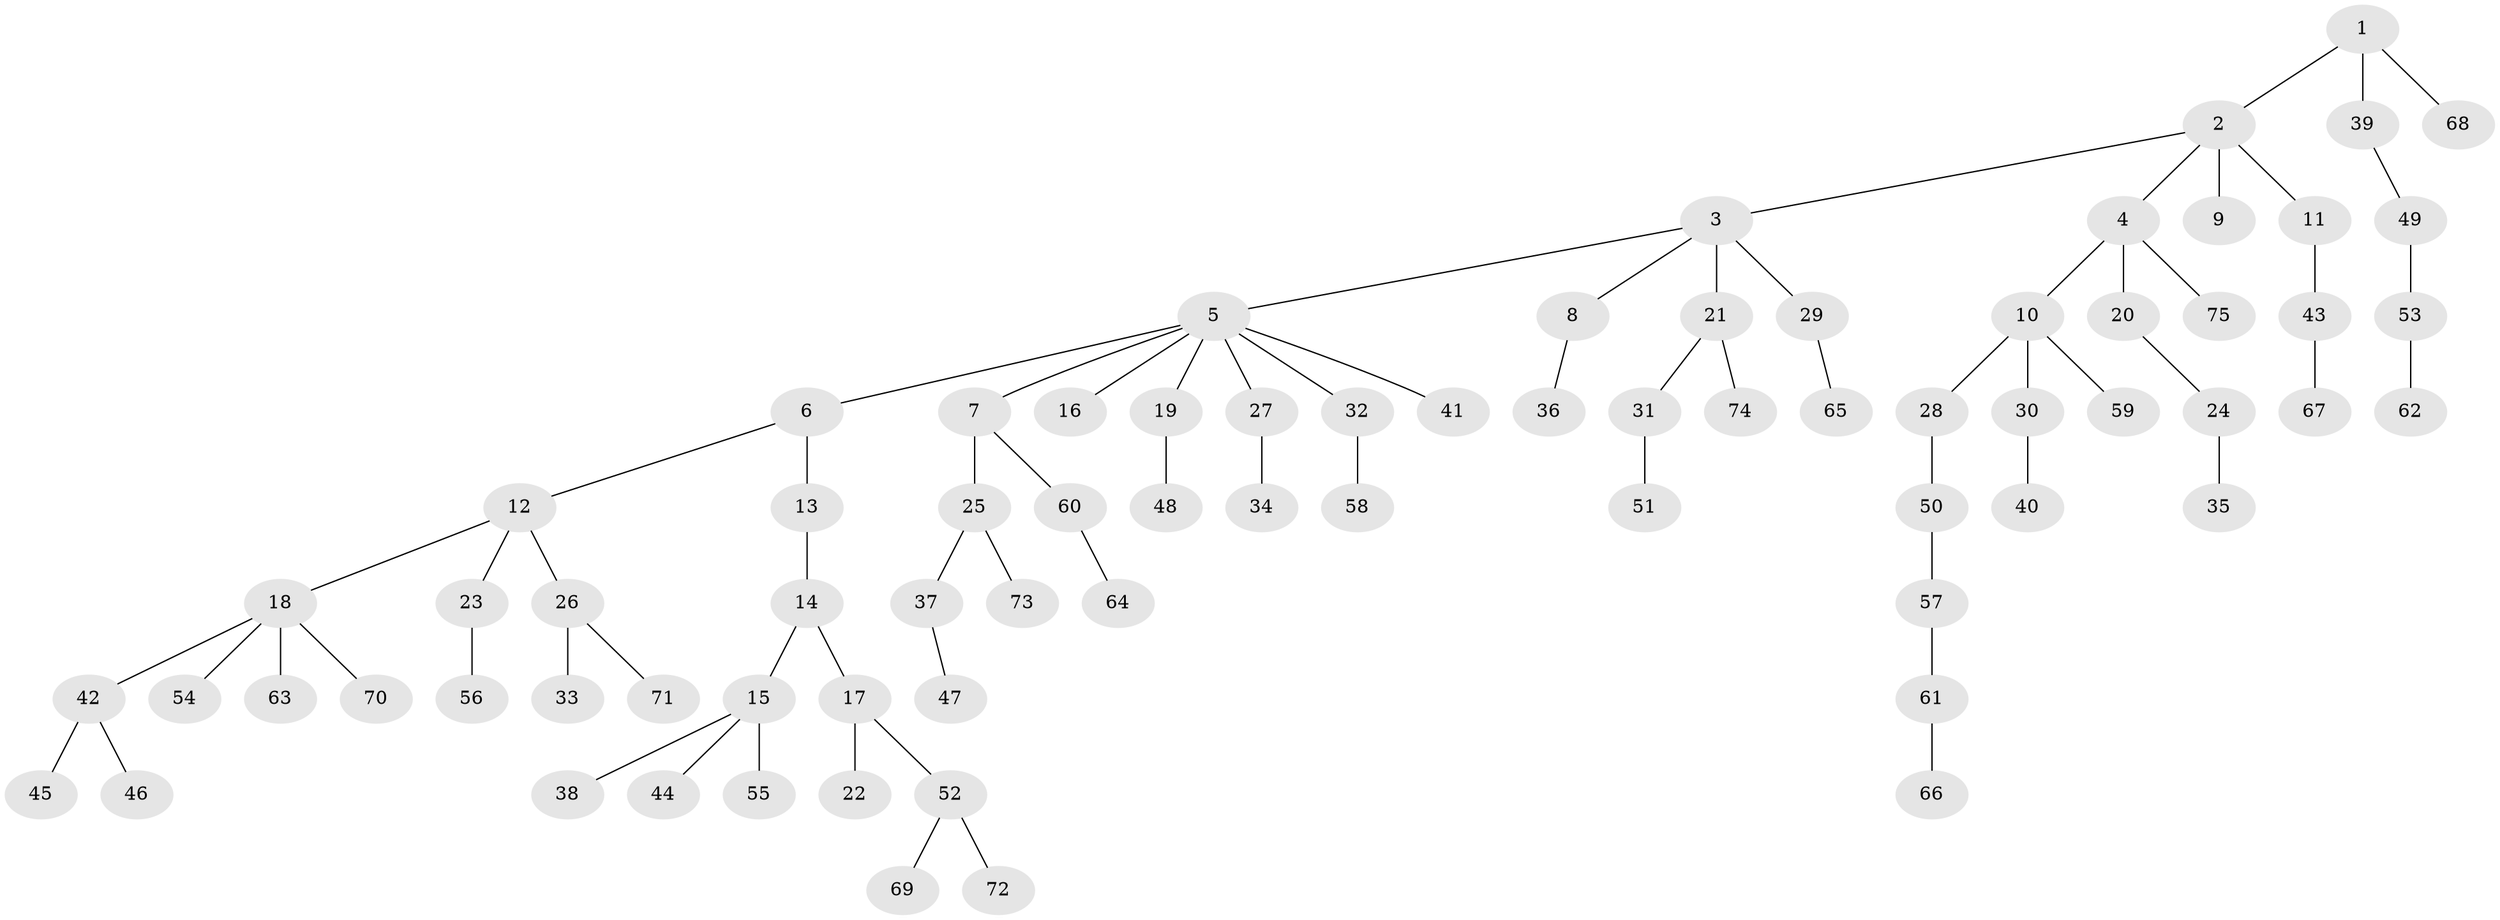 // Generated by graph-tools (version 1.1) at 2025/26/03/09/25 03:26:27]
// undirected, 75 vertices, 74 edges
graph export_dot {
graph [start="1"]
  node [color=gray90,style=filled];
  1;
  2;
  3;
  4;
  5;
  6;
  7;
  8;
  9;
  10;
  11;
  12;
  13;
  14;
  15;
  16;
  17;
  18;
  19;
  20;
  21;
  22;
  23;
  24;
  25;
  26;
  27;
  28;
  29;
  30;
  31;
  32;
  33;
  34;
  35;
  36;
  37;
  38;
  39;
  40;
  41;
  42;
  43;
  44;
  45;
  46;
  47;
  48;
  49;
  50;
  51;
  52;
  53;
  54;
  55;
  56;
  57;
  58;
  59;
  60;
  61;
  62;
  63;
  64;
  65;
  66;
  67;
  68;
  69;
  70;
  71;
  72;
  73;
  74;
  75;
  1 -- 2;
  1 -- 39;
  1 -- 68;
  2 -- 3;
  2 -- 4;
  2 -- 9;
  2 -- 11;
  3 -- 5;
  3 -- 8;
  3 -- 21;
  3 -- 29;
  4 -- 10;
  4 -- 20;
  4 -- 75;
  5 -- 6;
  5 -- 7;
  5 -- 16;
  5 -- 19;
  5 -- 27;
  5 -- 32;
  5 -- 41;
  6 -- 12;
  6 -- 13;
  7 -- 25;
  7 -- 60;
  8 -- 36;
  10 -- 28;
  10 -- 30;
  10 -- 59;
  11 -- 43;
  12 -- 18;
  12 -- 23;
  12 -- 26;
  13 -- 14;
  14 -- 15;
  14 -- 17;
  15 -- 38;
  15 -- 44;
  15 -- 55;
  17 -- 22;
  17 -- 52;
  18 -- 42;
  18 -- 54;
  18 -- 63;
  18 -- 70;
  19 -- 48;
  20 -- 24;
  21 -- 31;
  21 -- 74;
  23 -- 56;
  24 -- 35;
  25 -- 37;
  25 -- 73;
  26 -- 33;
  26 -- 71;
  27 -- 34;
  28 -- 50;
  29 -- 65;
  30 -- 40;
  31 -- 51;
  32 -- 58;
  37 -- 47;
  39 -- 49;
  42 -- 45;
  42 -- 46;
  43 -- 67;
  49 -- 53;
  50 -- 57;
  52 -- 69;
  52 -- 72;
  53 -- 62;
  57 -- 61;
  60 -- 64;
  61 -- 66;
}
